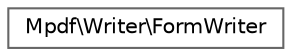 digraph "Graphical Class Hierarchy"
{
 // LATEX_PDF_SIZE
  bgcolor="transparent";
  edge [fontname=Helvetica,fontsize=10,labelfontname=Helvetica,labelfontsize=10];
  node [fontname=Helvetica,fontsize=10,shape=box,height=0.2,width=0.4];
  rankdir="LR";
  Node0 [id="Node000000",label="Mpdf\\Writer\\FormWriter",height=0.2,width=0.4,color="grey40", fillcolor="white", style="filled",URL="$classMpdf_1_1Writer_1_1FormWriter.html",tooltip=" "];
}
